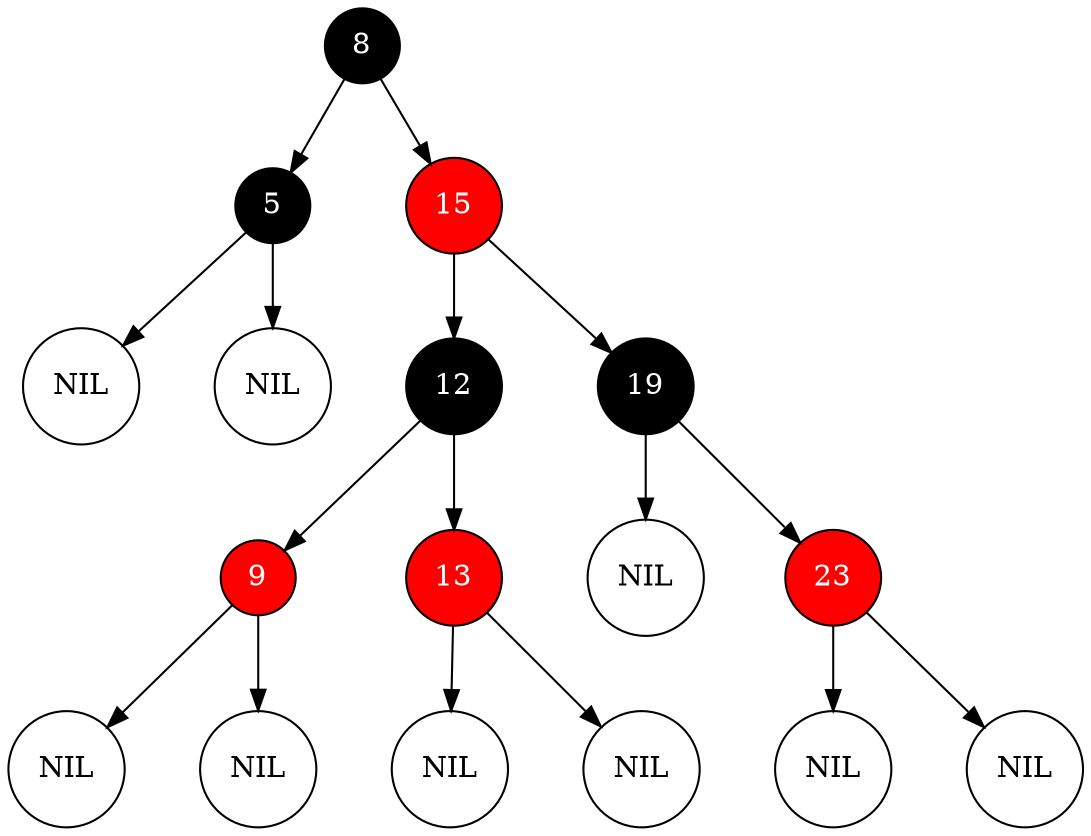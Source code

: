  digraph redBlackTree {
 	graph [ dpi = 300 ]; 
 	size ="50";
 	nodesep=0.5   ;
    ranksep=0.5;
    node[fontcolor=white, shape=circle, style=filled]
    8 -> 5;
    5 -> NIL1;
    5 -> NIL2;
    8 -> 15;
    15 -> 12;
    12 -> 9;
    9 -> NIL3;
    9 -> NIL4;
    12 -> 13;
    13 -> NIL5;
    13 -> NIL6;
    15 -> 19;
    19 -> NIL7;
    19 -> 23;
    23 -> NIL8;
    23 -> NIL9;


 	NIL9,NIL8,NIL7,NIL6,NIL5,NIL4,NIL3,NIL2,NIL1[fontcolor=black,fillcolor=white,label=NIL];
 	8,5,12,19[fillcolor=black]
    15,9,13,23[fontcolor=white, shape=circle, style=filled, fillcolor=red]
 }    
